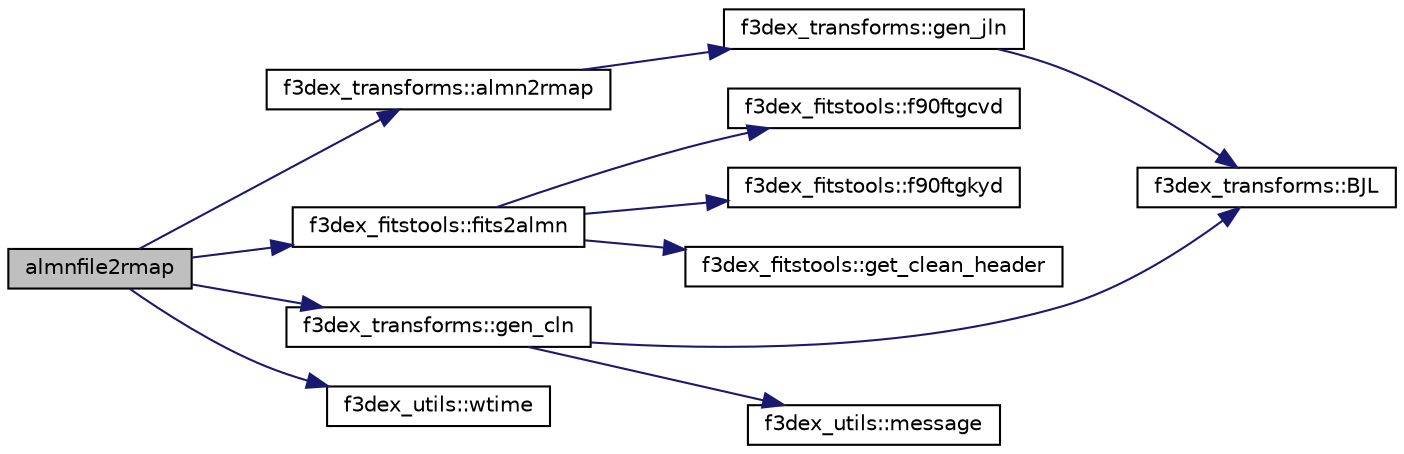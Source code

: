 digraph G
{
  edge [fontname="Helvetica",fontsize="10",labelfontname="Helvetica",labelfontsize="10"];
  node [fontname="Helvetica",fontsize="10",shape=record];
  rankdir=LR;
  Node1 [label="almnfile2rmap",height=0.2,width=0.4,color="black", fillcolor="grey75", style="filled" fontcolor="black"];
  Node1 -> Node2 [color="midnightblue",fontsize="10",style="solid",fontname="Helvetica"];
  Node2 [label="f3dex_transforms::almn2rmap",height=0.2,width=0.4,color="black", fillcolor="white", style="filled",URL="$namespacef3dex__transforms.html#a3e792eb35f030b601d9262ac031cfdb9"];
  Node2 -> Node3 [color="midnightblue",fontsize="10",style="solid",fontname="Helvetica"];
  Node3 [label="f3dex_transforms::gen_jln",height=0.2,width=0.4,color="black", fillcolor="white", style="filled",URL="$namespacef3dex__transforms.html#ad1ab102a8307876c7af8bd6868ea7ef2",tooltip="Computes series of jl(kln r)"];
  Node3 -> Node4 [color="midnightblue",fontsize="10",style="solid",fontname="Helvetica"];
  Node4 [label="f3dex_transforms::BJL",height=0.2,width=0.4,color="black", fillcolor="white", style="filled",URL="$namespacef3dex__transforms.html#a9b68481c890d75c3e3f4cbd4a7109830",tooltip="Compute the value of the l-th order spherical bessel FUNCTION at x."];
  Node1 -> Node5 [color="midnightblue",fontsize="10",style="solid",fontname="Helvetica"];
  Node5 [label="f3dex_fitstools::fits2almn",height=0.2,width=0.4,color="black", fillcolor="white", style="filled",URL="$namespacef3dex__fitstools.html#a106cd0d1eb3bcd38d2c43228f499f57b",tooltip="Extracts almn&#39;s from fits file."];
  Node5 -> Node6 [color="midnightblue",fontsize="10",style="solid",fontname="Helvetica"];
  Node6 [label="f3dex_fitstools::f90ftgcvd",height=0.2,width=0.4,color="black", fillcolor="white", style="filled",URL="$namespacef3dex__fitstools.html#ada7b447f4ace46eabf663495c3a8c8c2"];
  Node5 -> Node7 [color="midnightblue",fontsize="10",style="solid",fontname="Helvetica"];
  Node7 [label="f3dex_fitstools::f90ftgkyd",height=0.2,width=0.4,color="black", fillcolor="white", style="filled",URL="$namespacef3dex__fitstools.html#ab7baecf48bb7833c32bc7be570f947c1"];
  Node5 -> Node8 [color="midnightblue",fontsize="10",style="solid",fontname="Helvetica"];
  Node8 [label="f3dex_fitstools::get_clean_header",height=0.2,width=0.4,color="black", fillcolor="white", style="filled",URL="$namespacef3dex__fitstools.html#a0d143b6a055e5c50c19b86e75d94c663"];
  Node1 -> Node9 [color="midnightblue",fontsize="10",style="solid",fontname="Helvetica"];
  Node9 [label="f3dex_transforms::gen_cln",height=0.2,width=0.4,color="black", fillcolor="white", style="filled",URL="$namespacef3dex__transforms.html#aa6cd797c56b97503bf2d52131f6e5554",tooltip="Computes series of normalization coefficients."];
  Node9 -> Node4 [color="midnightblue",fontsize="10",style="solid",fontname="Helvetica"];
  Node9 -> Node10 [color="midnightblue",fontsize="10",style="solid",fontname="Helvetica"];
  Node10 [label="f3dex_utils::message",height=0.2,width=0.4,color="black", fillcolor="white", style="filled",URL="$namespacef3dex__utils.html#a92226ca7c662562058c56ba005f6fc36",tooltip="Print preformated messages."];
  Node1 -> Node11 [color="midnightblue",fontsize="10",style="solid",fontname="Helvetica"];
  Node11 [label="f3dex_utils::wtime",height=0.2,width=0.4,color="black", fillcolor="white", style="filled",URL="$namespacef3dex__utils.html#ac5aa172010ec6cd9bd4c5273904b0405",tooltip="Measures system time."];
}
